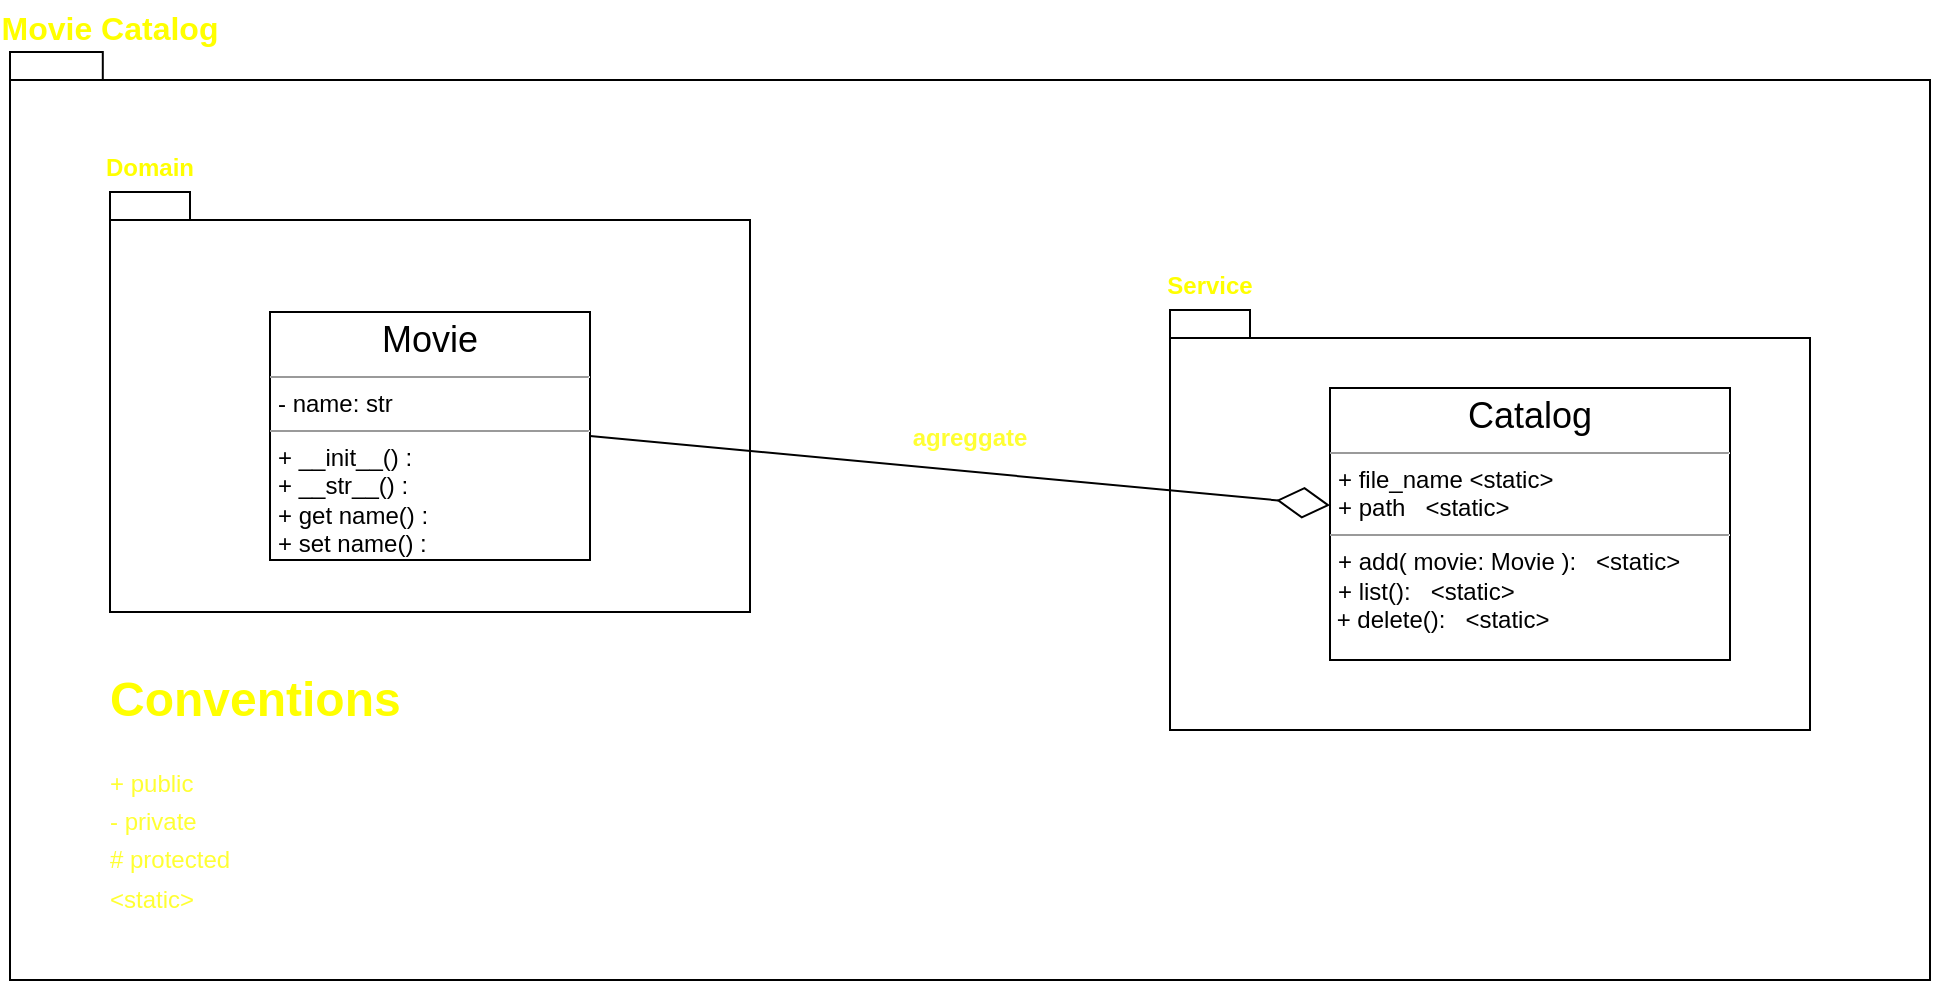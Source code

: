 <mxfile>
    <diagram id="8QbkyTl2bkq8l8BfTMAp" name="Class Diagram">
        <mxGraphModel dx="1131" dy="412" grid="1" gridSize="10" guides="1" tooltips="1" connect="1" arrows="1" fold="1" page="1" pageScale="1" pageWidth="1100" pageHeight="850" math="0" shadow="0">
            <root>
                <mxCell id="0"/>
                <mxCell id="1" parent="0"/>
                <mxCell id="9" value="" style="shape=folder;fontStyle=1;spacingTop=10;tabWidth=40;tabHeight=14;tabPosition=left;html=1;" vertex="1" parent="1">
                    <mxGeometry x="40" y="86" width="960" height="464" as="geometry"/>
                </mxCell>
                <mxCell id="3" value="" style="shape=folder;fontStyle=1;spacingTop=10;tabWidth=40;tabHeight=14;tabPosition=left;html=1;flipH=0;flipV=0;" vertex="1" parent="1">
                    <mxGeometry x="90" y="156" width="320" height="210" as="geometry"/>
                </mxCell>
                <mxCell id="2" value="&lt;p style=&quot;margin: 0px ; margin-top: 4px ; text-align: center&quot;&gt;&lt;font style=&quot;font-size: 18px&quot;&gt;Movie&lt;/font&gt;&lt;/p&gt;&lt;hr size=&quot;1&quot;&gt;&lt;p style=&quot;margin: 0px ; margin-left: 4px&quot;&gt;- name: str&lt;/p&gt;&lt;hr size=&quot;1&quot;&gt;&lt;p style=&quot;margin: 0px ; margin-left: 4px&quot;&gt;+ __init__() :&amp;nbsp;&lt;br&gt;+ __str__() :&amp;nbsp;&lt;br&gt;&lt;/p&gt;&lt;p style=&quot;margin: 0px ; margin-left: 4px&quot;&gt;+ get name() :&lt;/p&gt;&lt;p style=&quot;margin: 0px ; margin-left: 4px&quot;&gt;+ set name() :&lt;/p&gt;" style="verticalAlign=top;align=left;overflow=fill;fontSize=12;fontFamily=Helvetica;html=1;" vertex="1" parent="1">
                    <mxGeometry x="170" y="216" width="160" height="124" as="geometry"/>
                </mxCell>
                <mxCell id="4" value="" style="shape=folder;fontStyle=1;spacingTop=10;tabWidth=40;tabHeight=14;tabPosition=left;html=1;flipH=0;flipV=0;" vertex="1" parent="1">
                    <mxGeometry x="620" y="215" width="320" height="210" as="geometry"/>
                </mxCell>
                <mxCell id="5" value="&lt;p style=&quot;margin: 0px ; margin-top: 4px ; text-align: center&quot;&gt;&lt;font style=&quot;font-size: 18px&quot;&gt;Catalog&lt;/font&gt;&lt;/p&gt;&lt;hr size=&quot;1&quot;&gt;&lt;p style=&quot;margin: 0px ; margin-left: 4px&quot;&gt;+ file_name &amp;lt;static&amp;gt;&lt;/p&gt;&lt;p style=&quot;margin: 0px ; margin-left: 4px&quot;&gt;+ path&amp;nbsp; &amp;nbsp;&amp;lt;static&amp;gt;&amp;nbsp;&amp;nbsp;&lt;/p&gt;&lt;hr size=&quot;1&quot;&gt;&lt;p style=&quot;margin: 0px ; margin-left: 4px&quot;&gt;&lt;span&gt;+ add( movie: Movie ):&amp;nbsp; &amp;nbsp;&amp;lt;static&amp;gt;&lt;/span&gt;&lt;br&gt;&lt;/p&gt;&lt;p style=&quot;margin: 0px ; margin-left: 4px&quot;&gt;+ list():&amp;nbsp; &amp;nbsp;&amp;lt;static&amp;gt;&lt;/p&gt;&amp;nbsp;+ delete():&amp;nbsp; &amp;nbsp;&amp;lt;static&amp;gt;&lt;p style=&quot;margin: 0px ; margin-left: 4px&quot;&gt;&amp;nbsp;&lt;br&gt;&lt;/p&gt;" style="verticalAlign=top;align=left;overflow=fill;fontSize=12;fontFamily=Helvetica;html=1;" vertex="1" parent="1">
                    <mxGeometry x="700" y="254" width="200" height="136" as="geometry"/>
                </mxCell>
                <mxCell id="6" value="" style="endArrow=diamondThin;endFill=0;endSize=24;html=1;exitX=1;exitY=0.5;exitDx=0;exitDy=0;" edge="1" parent="1" source="2" target="5">
                    <mxGeometry width="160" relative="1" as="geometry">
                        <mxPoint x="410" y="346" as="sourcePoint"/>
                        <mxPoint x="570" y="346" as="targetPoint"/>
                    </mxGeometry>
                </mxCell>
                <mxCell id="7" value="Domain" style="text;align=center;fontStyle=1;verticalAlign=middle;spacingLeft=3;spacingRight=3;strokeColor=none;rotatable=0;points=[[0,0.5],[1,0.5]];portConstraint=eastwest;fontColor=#FFFF00;" vertex="1" parent="1">
                    <mxGeometry x="70" y="130" width="80" height="26" as="geometry"/>
                </mxCell>
                <mxCell id="8" value="Service" style="text;align=center;fontStyle=1;verticalAlign=middle;spacingLeft=3;spacingRight=3;strokeColor=none;rotatable=0;points=[[0,0.5],[1,0.5]];portConstraint=eastwest;fontColor=#FFFF00;" vertex="1" parent="1">
                    <mxGeometry x="600" y="189" width="80" height="26" as="geometry"/>
                </mxCell>
                <mxCell id="10" value="Movie Catalog" style="text;align=center;fontStyle=1;verticalAlign=middle;spacingLeft=3;spacingRight=3;strokeColor=none;rotatable=0;points=[[0,0.5],[1,0.5]];portConstraint=eastwest;fontSize=16;fontColor=#FFFF00;" vertex="1" parent="1">
                    <mxGeometry x="50" y="60" width="80" height="26" as="geometry"/>
                </mxCell>
                <mxCell id="11" value="agreggate" style="text;align=center;fontStyle=1;verticalAlign=middle;spacingLeft=3;spacingRight=3;strokeColor=none;rotatable=0;points=[[0,0.5],[1,0.5]];portConstraint=eastwest;fontColor=#FFFF33;" vertex="1" parent="1">
                    <mxGeometry x="480" y="265" width="80" height="26" as="geometry"/>
                </mxCell>
                <mxCell id="12" value="&lt;h1 style=&quot;font-size: 24px&quot;&gt;Conventions&lt;/h1&gt;&lt;p&gt;&lt;span style=&quot;color: rgb(255 , 255 , 51) ; font-size: 12px&quot;&gt;+ public&amp;nbsp; &amp;nbsp; &amp;nbsp; &amp;nbsp; &amp;nbsp;&lt;/span&gt;&lt;font color=&quot;#ffffff&quot; style=&quot;font-size: 12px&quot;&gt;counter&lt;/font&gt;&lt;br style=&quot;color: rgb(255 , 255 , 51) ; font-size: 12px&quot;&gt;&lt;span style=&quot;color: rgb(255 , 255 , 51) ; font-size: 12px&quot;&gt;- private&amp;nbsp; &amp;nbsp; &amp;nbsp; &amp;nbsp;&amp;nbsp;&lt;/span&gt;&lt;font color=&quot;#ffffff&quot; style=&quot;font-size: 12px&quot;&gt;__id&lt;/font&gt;&lt;br style=&quot;color: rgb(255 , 255 , 51) ; font-size: 12px&quot;&gt;&lt;span style=&quot;color: rgb(255 , 255 , 51) ; font-size: 12px&quot;&gt;# protected&amp;nbsp; &amp;nbsp;&lt;/span&gt;&lt;font color=&quot;#ffffff&quot; style=&quot;font-size: 12px&quot;&gt;_type&lt;br&gt;&lt;/font&gt;&lt;span style=&quot;color: rgb(255 , 255 , 51) ; font-size: 12px&quot;&gt;&amp;lt;static&amp;gt;&amp;nbsp; &amp;nbsp;&lt;/span&gt;&lt;font color=&quot;#ffffff&quot; style=&quot;font-size: 12px&quot;&gt;var_name or @classmethod&lt;/font&gt;&lt;br&gt;&lt;/p&gt;" style="text;html=1;strokeColor=none;fillColor=none;spacing=5;spacingTop=-20;whiteSpace=wrap;overflow=hidden;rounded=0;fontSize=16;fontColor=#FFFF00;" vertex="1" parent="1">
                    <mxGeometry x="85" y="390" width="330" height="144" as="geometry"/>
                </mxCell>
            </root>
        </mxGraphModel>
    </diagram>
</mxfile>